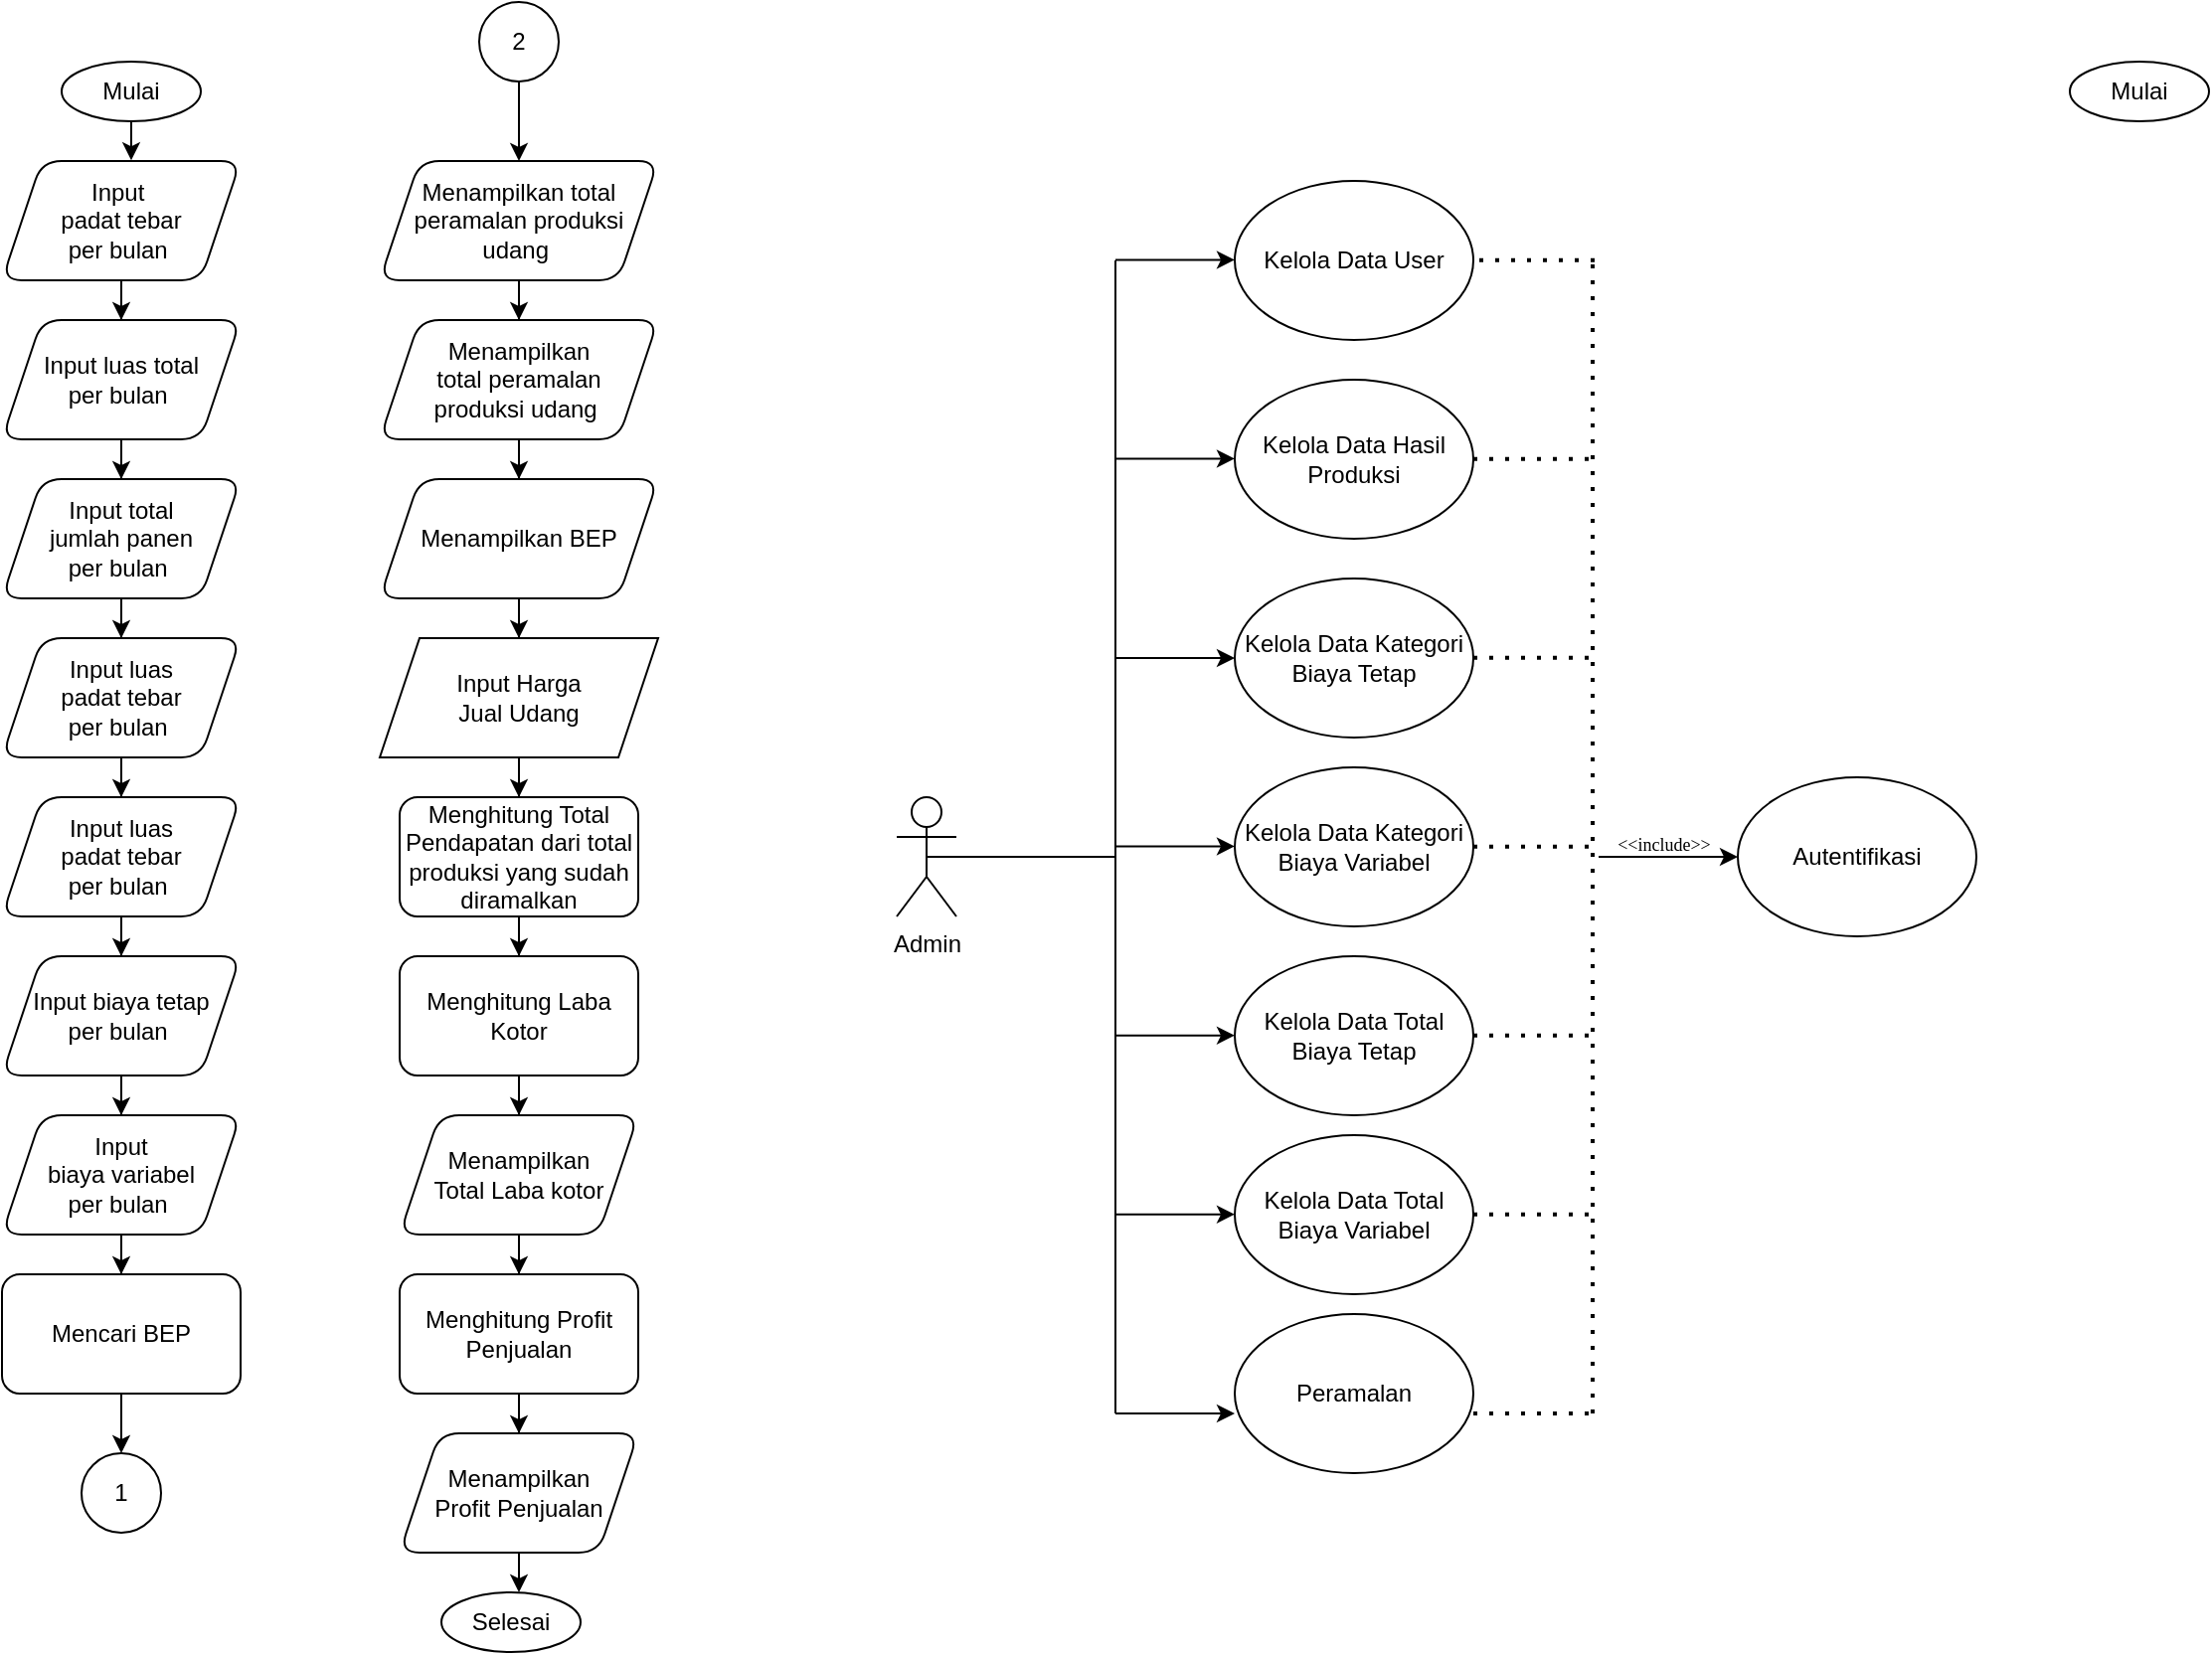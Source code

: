 <mxfile version="21.5.2" type="github">
  <diagram name="Page-1" id="ShFIhhemz_dtFN3ZtkvF">
    <mxGraphModel dx="2607" dy="1447" grid="1" gridSize="10" guides="1" tooltips="1" connect="1" arrows="1" fold="1" page="1" pageScale="1" pageWidth="1200" pageHeight="1600" math="0" shadow="0">
      <root>
        <mxCell id="0" />
        <mxCell id="1" parent="0" />
        <mxCell id="190TMsD97yH74AC1V40D-47" value="" style="group" parent="1" vertex="1" connectable="0">
          <mxGeometry x="40" y="80" width="330" height="830" as="geometry" />
        </mxCell>
        <mxCell id="kRu6uW_Due6m5XEY9rZ7-1" value="Mulai" style="ellipse;whiteSpace=wrap;html=1;" parent="190TMsD97yH74AC1V40D-47" vertex="1">
          <mxGeometry x="30" y="30" width="70" height="30" as="geometry" />
        </mxCell>
        <mxCell id="kRu6uW_Due6m5XEY9rZ7-3" value="Input&amp;nbsp;&lt;br&gt;padat tebar &lt;br&gt;per bulan&amp;nbsp;" style="shape=parallelogram;perimeter=parallelogramPerimeter;whiteSpace=wrap;html=1;fixedSize=1;rounded=1;" parent="190TMsD97yH74AC1V40D-47" vertex="1">
          <mxGeometry y="80" width="120" height="60" as="geometry" />
        </mxCell>
        <mxCell id="kRu6uW_Due6m5XEY9rZ7-4" style="edgeStyle=orthogonalEdgeStyle;rounded=0;orthogonalLoop=1;jettySize=auto;html=1;entryX=0.542;entryY=-0.007;entryDx=0;entryDy=0;entryPerimeter=0;" parent="190TMsD97yH74AC1V40D-47" source="kRu6uW_Due6m5XEY9rZ7-1" target="kRu6uW_Due6m5XEY9rZ7-3" edge="1">
          <mxGeometry relative="1" as="geometry">
            <Array as="points">
              <mxPoint x="65" y="80" />
            </Array>
          </mxGeometry>
        </mxCell>
        <mxCell id="kRu6uW_Due6m5XEY9rZ7-6" value="Input luas total&lt;br style=&quot;border-color: var(--border-color);&quot;&gt;per bulan&amp;nbsp;" style="shape=parallelogram;perimeter=parallelogramPerimeter;whiteSpace=wrap;html=1;fixedSize=1;rounded=1;" parent="190TMsD97yH74AC1V40D-47" vertex="1">
          <mxGeometry y="160" width="120" height="60" as="geometry" />
        </mxCell>
        <mxCell id="kRu6uW_Due6m5XEY9rZ7-7" value="" style="edgeStyle=orthogonalEdgeStyle;rounded=0;orthogonalLoop=1;jettySize=auto;html=1;" parent="190TMsD97yH74AC1V40D-47" source="kRu6uW_Due6m5XEY9rZ7-3" target="kRu6uW_Due6m5XEY9rZ7-6" edge="1">
          <mxGeometry relative="1" as="geometry" />
        </mxCell>
        <mxCell id="kRu6uW_Due6m5XEY9rZ7-9" value="Input total &lt;br&gt;jumlah panen&lt;br style=&quot;border-color: var(--border-color);&quot;&gt;per bulan&amp;nbsp;" style="shape=parallelogram;perimeter=parallelogramPerimeter;whiteSpace=wrap;html=1;fixedSize=1;rounded=1;" parent="190TMsD97yH74AC1V40D-47" vertex="1">
          <mxGeometry y="240" width="120" height="60" as="geometry" />
        </mxCell>
        <mxCell id="kRu6uW_Due6m5XEY9rZ7-10" value="" style="edgeStyle=orthogonalEdgeStyle;rounded=0;orthogonalLoop=1;jettySize=auto;html=1;" parent="190TMsD97yH74AC1V40D-47" source="kRu6uW_Due6m5XEY9rZ7-6" target="kRu6uW_Due6m5XEY9rZ7-9" edge="1">
          <mxGeometry relative="1" as="geometry" />
        </mxCell>
        <mxCell id="kRu6uW_Due6m5XEY9rZ7-11" value="Input luas&lt;br style=&quot;border-color: var(--border-color);&quot;&gt;padat tebar&lt;br style=&quot;border-color: var(--border-color);&quot;&gt;per bulan&amp;nbsp;" style="shape=parallelogram;perimeter=parallelogramPerimeter;whiteSpace=wrap;html=1;fixedSize=1;rounded=1;" parent="190TMsD97yH74AC1V40D-47" vertex="1">
          <mxGeometry y="320" width="120" height="60" as="geometry" />
        </mxCell>
        <mxCell id="kRu6uW_Due6m5XEY9rZ7-12" value="" style="edgeStyle=orthogonalEdgeStyle;rounded=0;orthogonalLoop=1;jettySize=auto;html=1;" parent="190TMsD97yH74AC1V40D-47" source="kRu6uW_Due6m5XEY9rZ7-9" target="kRu6uW_Due6m5XEY9rZ7-11" edge="1">
          <mxGeometry relative="1" as="geometry" />
        </mxCell>
        <mxCell id="190TMsD97yH74AC1V40D-1" value="Input luas&lt;br style=&quot;border-color: var(--border-color);&quot;&gt;padat tebar&lt;br style=&quot;border-color: var(--border-color);&quot;&gt;per bulan&amp;nbsp;" style="shape=parallelogram;perimeter=parallelogramPerimeter;whiteSpace=wrap;html=1;fixedSize=1;rounded=1;" parent="190TMsD97yH74AC1V40D-47" vertex="1">
          <mxGeometry y="400" width="120" height="60" as="geometry" />
        </mxCell>
        <mxCell id="190TMsD97yH74AC1V40D-2" value="" style="edgeStyle=orthogonalEdgeStyle;rounded=0;orthogonalLoop=1;jettySize=auto;html=1;" parent="190TMsD97yH74AC1V40D-47" source="kRu6uW_Due6m5XEY9rZ7-11" target="190TMsD97yH74AC1V40D-1" edge="1">
          <mxGeometry relative="1" as="geometry" />
        </mxCell>
        <mxCell id="190TMsD97yH74AC1V40D-3" value="Input biaya tetap&lt;br style=&quot;border-color: var(--border-color);&quot;&gt;per bulan&amp;nbsp;" style="shape=parallelogram;perimeter=parallelogramPerimeter;whiteSpace=wrap;html=1;fixedSize=1;rounded=1;" parent="190TMsD97yH74AC1V40D-47" vertex="1">
          <mxGeometry y="480" width="120" height="60" as="geometry" />
        </mxCell>
        <mxCell id="190TMsD97yH74AC1V40D-4" value="" style="edgeStyle=orthogonalEdgeStyle;rounded=0;orthogonalLoop=1;jettySize=auto;html=1;" parent="190TMsD97yH74AC1V40D-47" source="190TMsD97yH74AC1V40D-1" target="190TMsD97yH74AC1V40D-3" edge="1">
          <mxGeometry relative="1" as="geometry" />
        </mxCell>
        <mxCell id="190TMsD97yH74AC1V40D-5" value="Input &lt;br&gt;biaya variabel&lt;br&gt;per bulan&amp;nbsp;" style="shape=parallelogram;perimeter=parallelogramPerimeter;whiteSpace=wrap;html=1;fixedSize=1;rounded=1;" parent="190TMsD97yH74AC1V40D-47" vertex="1">
          <mxGeometry y="560" width="120" height="60" as="geometry" />
        </mxCell>
        <mxCell id="190TMsD97yH74AC1V40D-6" value="" style="edgeStyle=orthogonalEdgeStyle;rounded=0;orthogonalLoop=1;jettySize=auto;html=1;" parent="190TMsD97yH74AC1V40D-47" source="190TMsD97yH74AC1V40D-3" target="190TMsD97yH74AC1V40D-5" edge="1">
          <mxGeometry relative="1" as="geometry" />
        </mxCell>
        <mxCell id="190TMsD97yH74AC1V40D-7" value="Mencari BEP" style="rounded=1;whiteSpace=wrap;html=1;" parent="190TMsD97yH74AC1V40D-47" vertex="1">
          <mxGeometry y="640" width="120" height="60" as="geometry" />
        </mxCell>
        <mxCell id="190TMsD97yH74AC1V40D-8" value="" style="edgeStyle=orthogonalEdgeStyle;rounded=0;orthogonalLoop=1;jettySize=auto;html=1;" parent="190TMsD97yH74AC1V40D-47" source="190TMsD97yH74AC1V40D-5" target="190TMsD97yH74AC1V40D-7" edge="1">
          <mxGeometry relative="1" as="geometry" />
        </mxCell>
        <mxCell id="190TMsD97yH74AC1V40D-9" value="1" style="ellipse;whiteSpace=wrap;html=1;rounded=1;" parent="190TMsD97yH74AC1V40D-47" vertex="1">
          <mxGeometry x="40" y="730" width="40" height="40" as="geometry" />
        </mxCell>
        <mxCell id="190TMsD97yH74AC1V40D-10" value="" style="edgeStyle=orthogonalEdgeStyle;rounded=0;orthogonalLoop=1;jettySize=auto;html=1;" parent="190TMsD97yH74AC1V40D-47" source="190TMsD97yH74AC1V40D-7" target="190TMsD97yH74AC1V40D-9" edge="1">
          <mxGeometry relative="1" as="geometry" />
        </mxCell>
        <mxCell id="190TMsD97yH74AC1V40D-12" value="2" style="ellipse;whiteSpace=wrap;html=1;rounded=1;" parent="190TMsD97yH74AC1V40D-47" vertex="1">
          <mxGeometry x="240" width="40" height="40" as="geometry" />
        </mxCell>
        <mxCell id="190TMsD97yH74AC1V40D-13" value="Menampilkan total peramalan produksi udang&amp;nbsp;" style="shape=parallelogram;perimeter=parallelogramPerimeter;whiteSpace=wrap;html=1;fixedSize=1;rounded=1;" parent="190TMsD97yH74AC1V40D-47" vertex="1">
          <mxGeometry x="190" y="80" width="140" height="60" as="geometry" />
        </mxCell>
        <mxCell id="190TMsD97yH74AC1V40D-15" style="edgeStyle=orthogonalEdgeStyle;rounded=0;orthogonalLoop=1;jettySize=auto;html=1;entryX=0.5;entryY=0;entryDx=0;entryDy=0;" parent="190TMsD97yH74AC1V40D-47" source="190TMsD97yH74AC1V40D-12" target="190TMsD97yH74AC1V40D-13" edge="1">
          <mxGeometry relative="1" as="geometry">
            <Array as="points" />
          </mxGeometry>
        </mxCell>
        <mxCell id="190TMsD97yH74AC1V40D-17" value="Menampilkan &lt;br&gt;total peramalan &lt;br&gt;produksi udang&amp;nbsp;" style="shape=parallelogram;perimeter=parallelogramPerimeter;whiteSpace=wrap;html=1;fixedSize=1;rounded=1;" parent="190TMsD97yH74AC1V40D-47" vertex="1">
          <mxGeometry x="190" y="160" width="140" height="60" as="geometry" />
        </mxCell>
        <mxCell id="190TMsD97yH74AC1V40D-18" value="" style="edgeStyle=orthogonalEdgeStyle;rounded=0;orthogonalLoop=1;jettySize=auto;html=1;" parent="190TMsD97yH74AC1V40D-47" source="190TMsD97yH74AC1V40D-13" target="190TMsD97yH74AC1V40D-17" edge="1">
          <mxGeometry relative="1" as="geometry" />
        </mxCell>
        <mxCell id="190TMsD97yH74AC1V40D-19" value="Menampilkan BEP" style="shape=parallelogram;perimeter=parallelogramPerimeter;whiteSpace=wrap;html=1;fixedSize=1;rounded=1;" parent="190TMsD97yH74AC1V40D-47" vertex="1">
          <mxGeometry x="190" y="240" width="140" height="60" as="geometry" />
        </mxCell>
        <mxCell id="190TMsD97yH74AC1V40D-20" value="" style="edgeStyle=orthogonalEdgeStyle;rounded=0;orthogonalLoop=1;jettySize=auto;html=1;" parent="190TMsD97yH74AC1V40D-47" source="190TMsD97yH74AC1V40D-17" target="190TMsD97yH74AC1V40D-19" edge="1">
          <mxGeometry relative="1" as="geometry" />
        </mxCell>
        <mxCell id="190TMsD97yH74AC1V40D-21" value="Input Harga &lt;br&gt;Jual Udang" style="shape=parallelogram;perimeter=parallelogramPerimeter;whiteSpace=wrap;html=1;fixedSize=1;" parent="190TMsD97yH74AC1V40D-47" vertex="1">
          <mxGeometry x="190" y="320" width="140" height="60" as="geometry" />
        </mxCell>
        <mxCell id="190TMsD97yH74AC1V40D-22" value="" style="edgeStyle=orthogonalEdgeStyle;rounded=0;orthogonalLoop=1;jettySize=auto;html=1;" parent="190TMsD97yH74AC1V40D-47" source="190TMsD97yH74AC1V40D-19" target="190TMsD97yH74AC1V40D-21" edge="1">
          <mxGeometry relative="1" as="geometry" />
        </mxCell>
        <mxCell id="190TMsD97yH74AC1V40D-25" value="Menghitung Total Pendapatan dari total produksi yang sudah diramalkan" style="rounded=1;whiteSpace=wrap;html=1;" parent="190TMsD97yH74AC1V40D-47" vertex="1">
          <mxGeometry x="200" y="400" width="120" height="60" as="geometry" />
        </mxCell>
        <mxCell id="190TMsD97yH74AC1V40D-26" value="" style="edgeStyle=orthogonalEdgeStyle;rounded=0;orthogonalLoop=1;jettySize=auto;html=1;" parent="190TMsD97yH74AC1V40D-47" source="190TMsD97yH74AC1V40D-21" target="190TMsD97yH74AC1V40D-25" edge="1">
          <mxGeometry relative="1" as="geometry" />
        </mxCell>
        <mxCell id="190TMsD97yH74AC1V40D-27" value="Menghitung Laba Kotor" style="rounded=1;whiteSpace=wrap;html=1;" parent="190TMsD97yH74AC1V40D-47" vertex="1">
          <mxGeometry x="200" y="480" width="120" height="60" as="geometry" />
        </mxCell>
        <mxCell id="190TMsD97yH74AC1V40D-28" value="" style="edgeStyle=orthogonalEdgeStyle;rounded=0;orthogonalLoop=1;jettySize=auto;html=1;" parent="190TMsD97yH74AC1V40D-47" source="190TMsD97yH74AC1V40D-25" target="190TMsD97yH74AC1V40D-27" edge="1">
          <mxGeometry relative="1" as="geometry" />
        </mxCell>
        <mxCell id="190TMsD97yH74AC1V40D-36" value="Menampilkan &lt;br&gt;Total Laba kotor" style="shape=parallelogram;perimeter=parallelogramPerimeter;whiteSpace=wrap;html=1;fixedSize=1;rounded=1;" parent="190TMsD97yH74AC1V40D-47" vertex="1">
          <mxGeometry x="200" y="560" width="120" height="60" as="geometry" />
        </mxCell>
        <mxCell id="190TMsD97yH74AC1V40D-37" style="edgeStyle=orthogonalEdgeStyle;rounded=0;orthogonalLoop=1;jettySize=auto;html=1;entryX=0.5;entryY=0;entryDx=0;entryDy=0;" parent="190TMsD97yH74AC1V40D-47" source="190TMsD97yH74AC1V40D-27" target="190TMsD97yH74AC1V40D-36" edge="1">
          <mxGeometry relative="1" as="geometry" />
        </mxCell>
        <mxCell id="190TMsD97yH74AC1V40D-40" value="Menghitung Profit Penjualan" style="rounded=1;whiteSpace=wrap;html=1;" parent="190TMsD97yH74AC1V40D-47" vertex="1">
          <mxGeometry x="200" y="640" width="120" height="60" as="geometry" />
        </mxCell>
        <mxCell id="190TMsD97yH74AC1V40D-41" style="edgeStyle=orthogonalEdgeStyle;rounded=0;orthogonalLoop=1;jettySize=auto;html=1;entryX=0.5;entryY=0;entryDx=0;entryDy=0;" parent="190TMsD97yH74AC1V40D-47" source="190TMsD97yH74AC1V40D-36" target="190TMsD97yH74AC1V40D-40" edge="1">
          <mxGeometry relative="1" as="geometry" />
        </mxCell>
        <mxCell id="190TMsD97yH74AC1V40D-46" style="edgeStyle=orthogonalEdgeStyle;rounded=0;orthogonalLoop=1;jettySize=auto;html=1;" parent="190TMsD97yH74AC1V40D-47" source="190TMsD97yH74AC1V40D-42" edge="1">
          <mxGeometry relative="1" as="geometry">
            <mxPoint x="260" y="800" as="targetPoint" />
            <Array as="points">
              <mxPoint x="260" y="780" />
              <mxPoint x="260" y="780" />
            </Array>
          </mxGeometry>
        </mxCell>
        <mxCell id="190TMsD97yH74AC1V40D-42" value="Menampilkan &lt;br&gt;Profit Penjualan" style="shape=parallelogram;perimeter=parallelogramPerimeter;whiteSpace=wrap;html=1;fixedSize=1;rounded=1;" parent="190TMsD97yH74AC1V40D-47" vertex="1">
          <mxGeometry x="200" y="720" width="120" height="60" as="geometry" />
        </mxCell>
        <mxCell id="190TMsD97yH74AC1V40D-43" value="" style="edgeStyle=orthogonalEdgeStyle;rounded=0;orthogonalLoop=1;jettySize=auto;html=1;" parent="190TMsD97yH74AC1V40D-47" source="190TMsD97yH74AC1V40D-40" target="190TMsD97yH74AC1V40D-42" edge="1">
          <mxGeometry relative="1" as="geometry" />
        </mxCell>
        <mxCell id="190TMsD97yH74AC1V40D-45" value="Selesai" style="ellipse;whiteSpace=wrap;html=1;" parent="190TMsD97yH74AC1V40D-47" vertex="1">
          <mxGeometry x="221" y="800" width="70" height="30" as="geometry" />
        </mxCell>
        <mxCell id="5BkFYfeihvShyOH6EP3Q-36" value="" style="group" parent="1" vertex="1" connectable="0">
          <mxGeometry x="490" y="170" width="543" height="650" as="geometry" />
        </mxCell>
        <mxCell id="5BkFYfeihvShyOH6EP3Q-28" value="" style="group" parent="5BkFYfeihvShyOH6EP3Q-36" vertex="1" connectable="0">
          <mxGeometry x="110" width="243" height="650" as="geometry" />
        </mxCell>
        <mxCell id="5BkFYfeihvShyOH6EP3Q-1" value="Kelola Data User" style="ellipse;whiteSpace=wrap;html=1;" parent="5BkFYfeihvShyOH6EP3Q-28" vertex="1">
          <mxGeometry x="60" width="120" height="80" as="geometry" />
        </mxCell>
        <mxCell id="5BkFYfeihvShyOH6EP3Q-4" value="Kelola Data Hasil Produksi" style="ellipse;whiteSpace=wrap;html=1;" parent="5BkFYfeihvShyOH6EP3Q-28" vertex="1">
          <mxGeometry x="60" y="100" width="120" height="80" as="geometry" />
        </mxCell>
        <mxCell id="5BkFYfeihvShyOH6EP3Q-5" value="Kelola Data Kategori Biaya Tetap" style="ellipse;whiteSpace=wrap;html=1;" parent="5BkFYfeihvShyOH6EP3Q-28" vertex="1">
          <mxGeometry x="60" y="200" width="120" height="80" as="geometry" />
        </mxCell>
        <mxCell id="5BkFYfeihvShyOH6EP3Q-6" value="Kelola Data Kategori Biaya Variabel" style="ellipse;whiteSpace=wrap;html=1;" parent="5BkFYfeihvShyOH6EP3Q-28" vertex="1">
          <mxGeometry x="60" y="295" width="120" height="80" as="geometry" />
        </mxCell>
        <mxCell id="5BkFYfeihvShyOH6EP3Q-7" value="Kelola Data Total Biaya Tetap" style="ellipse;whiteSpace=wrap;html=1;" parent="5BkFYfeihvShyOH6EP3Q-28" vertex="1">
          <mxGeometry x="60" y="390" width="120" height="80" as="geometry" />
        </mxCell>
        <mxCell id="5BkFYfeihvShyOH6EP3Q-8" value="Kelola Data Total Biaya Variabel" style="ellipse;whiteSpace=wrap;html=1;" parent="5BkFYfeihvShyOH6EP3Q-28" vertex="1">
          <mxGeometry x="60" y="480" width="120" height="80" as="geometry" />
        </mxCell>
        <mxCell id="5BkFYfeihvShyOH6EP3Q-9" value="Peramalan" style="ellipse;whiteSpace=wrap;html=1;" parent="5BkFYfeihvShyOH6EP3Q-28" vertex="1">
          <mxGeometry x="60" y="570" width="120" height="80" as="geometry" />
        </mxCell>
        <mxCell id="5BkFYfeihvShyOH6EP3Q-10" value="" style="endArrow=none;html=1;rounded=0;" parent="5BkFYfeihvShyOH6EP3Q-28" edge="1">
          <mxGeometry width="50" height="50" relative="1" as="geometry">
            <mxPoint y="620" as="sourcePoint" />
            <mxPoint y="40" as="targetPoint" />
            <Array as="points" />
          </mxGeometry>
        </mxCell>
        <mxCell id="5BkFYfeihvShyOH6EP3Q-13" value="" style="endArrow=classic;html=1;rounded=0;entryX=0;entryY=0.625;entryDx=0;entryDy=0;entryPerimeter=0;" parent="5BkFYfeihvShyOH6EP3Q-28" target="5BkFYfeihvShyOH6EP3Q-9" edge="1">
          <mxGeometry width="50" height="50" relative="1" as="geometry">
            <mxPoint y="620" as="sourcePoint" />
            <mxPoint x="50" y="610" as="targetPoint" />
          </mxGeometry>
        </mxCell>
        <mxCell id="5BkFYfeihvShyOH6EP3Q-14" value="" style="endArrow=classic;html=1;rounded=0;entryX=0;entryY=0.625;entryDx=0;entryDy=0;entryPerimeter=0;" parent="5BkFYfeihvShyOH6EP3Q-28" edge="1">
          <mxGeometry width="50" height="50" relative="1" as="geometry">
            <mxPoint y="519.85" as="sourcePoint" />
            <mxPoint x="60" y="519.85" as="targetPoint" />
          </mxGeometry>
        </mxCell>
        <mxCell id="5BkFYfeihvShyOH6EP3Q-15" value="" style="endArrow=classic;html=1;rounded=0;entryX=0;entryY=0.625;entryDx=0;entryDy=0;entryPerimeter=0;" parent="5BkFYfeihvShyOH6EP3Q-28" edge="1">
          <mxGeometry width="50" height="50" relative="1" as="geometry">
            <mxPoint y="429.85" as="sourcePoint" />
            <mxPoint x="60" y="429.85" as="targetPoint" />
          </mxGeometry>
        </mxCell>
        <mxCell id="5BkFYfeihvShyOH6EP3Q-16" value="" style="endArrow=classic;html=1;rounded=0;entryX=0;entryY=0.625;entryDx=0;entryDy=0;entryPerimeter=0;" parent="5BkFYfeihvShyOH6EP3Q-28" edge="1">
          <mxGeometry width="50" height="50" relative="1" as="geometry">
            <mxPoint y="334.74" as="sourcePoint" />
            <mxPoint x="60" y="334.74" as="targetPoint" />
          </mxGeometry>
        </mxCell>
        <mxCell id="5BkFYfeihvShyOH6EP3Q-17" value="" style="endArrow=classic;html=1;rounded=0;entryX=0;entryY=0.625;entryDx=0;entryDy=0;entryPerimeter=0;" parent="5BkFYfeihvShyOH6EP3Q-28" edge="1">
          <mxGeometry width="50" height="50" relative="1" as="geometry">
            <mxPoint y="240" as="sourcePoint" />
            <mxPoint x="60" y="240" as="targetPoint" />
          </mxGeometry>
        </mxCell>
        <mxCell id="5BkFYfeihvShyOH6EP3Q-18" value="" style="endArrow=classic;html=1;rounded=0;entryX=0;entryY=0.625;entryDx=0;entryDy=0;entryPerimeter=0;" parent="5BkFYfeihvShyOH6EP3Q-28" edge="1">
          <mxGeometry width="50" height="50" relative="1" as="geometry">
            <mxPoint y="139.74" as="sourcePoint" />
            <mxPoint x="60" y="139.74" as="targetPoint" />
          </mxGeometry>
        </mxCell>
        <mxCell id="5BkFYfeihvShyOH6EP3Q-19" value="" style="endArrow=classic;html=1;rounded=0;entryX=0;entryY=0.625;entryDx=0;entryDy=0;entryPerimeter=0;" parent="5BkFYfeihvShyOH6EP3Q-28" edge="1">
          <mxGeometry width="50" height="50" relative="1" as="geometry">
            <mxPoint y="39.74" as="sourcePoint" />
            <mxPoint x="60" y="39.74" as="targetPoint" />
          </mxGeometry>
        </mxCell>
        <mxCell id="5BkFYfeihvShyOH6EP3Q-20" value="" style="endArrow=none;dashed=1;html=1;dashPattern=1 3;strokeWidth=2;rounded=0;" parent="5BkFYfeihvShyOH6EP3Q-28" edge="1">
          <mxGeometry width="50" height="50" relative="1" as="geometry">
            <mxPoint x="240" y="620" as="sourcePoint" />
            <mxPoint x="240" y="40" as="targetPoint" />
          </mxGeometry>
        </mxCell>
        <mxCell id="5BkFYfeihvShyOH6EP3Q-21" value="" style="endArrow=none;dashed=1;html=1;dashPattern=1 3;strokeWidth=2;rounded=0;" parent="5BkFYfeihvShyOH6EP3Q-28" edge="1">
          <mxGeometry width="50" height="50" relative="1" as="geometry">
            <mxPoint x="183" y="39.88" as="sourcePoint" />
            <mxPoint x="243" y="39.88" as="targetPoint" />
          </mxGeometry>
        </mxCell>
        <mxCell id="5BkFYfeihvShyOH6EP3Q-22" value="" style="endArrow=none;dashed=1;html=1;dashPattern=1 3;strokeWidth=2;rounded=0;" parent="5BkFYfeihvShyOH6EP3Q-28" edge="1">
          <mxGeometry width="50" height="50" relative="1" as="geometry">
            <mxPoint x="180" y="139.88" as="sourcePoint" />
            <mxPoint x="240" y="139.88" as="targetPoint" />
          </mxGeometry>
        </mxCell>
        <mxCell id="5BkFYfeihvShyOH6EP3Q-23" value="" style="endArrow=none;dashed=1;html=1;dashPattern=1 3;strokeWidth=2;rounded=0;" parent="5BkFYfeihvShyOH6EP3Q-28" edge="1">
          <mxGeometry width="50" height="50" relative="1" as="geometry">
            <mxPoint x="180" y="239.88" as="sourcePoint" />
            <mxPoint x="240" y="239.88" as="targetPoint" />
          </mxGeometry>
        </mxCell>
        <mxCell id="5BkFYfeihvShyOH6EP3Q-24" value="" style="endArrow=none;dashed=1;html=1;dashPattern=1 3;strokeWidth=2;rounded=0;" parent="5BkFYfeihvShyOH6EP3Q-28" edge="1">
          <mxGeometry width="50" height="50" relative="1" as="geometry">
            <mxPoint x="180" y="334.82" as="sourcePoint" />
            <mxPoint x="240" y="334.82" as="targetPoint" />
          </mxGeometry>
        </mxCell>
        <mxCell id="5BkFYfeihvShyOH6EP3Q-25" value="" style="endArrow=none;dashed=1;html=1;dashPattern=1 3;strokeWidth=2;rounded=0;" parent="5BkFYfeihvShyOH6EP3Q-28" edge="1">
          <mxGeometry width="50" height="50" relative="1" as="geometry">
            <mxPoint x="180" y="429.82" as="sourcePoint" />
            <mxPoint x="240" y="429.82" as="targetPoint" />
          </mxGeometry>
        </mxCell>
        <mxCell id="5BkFYfeihvShyOH6EP3Q-26" value="" style="endArrow=none;dashed=1;html=1;dashPattern=1 3;strokeWidth=2;rounded=0;" parent="5BkFYfeihvShyOH6EP3Q-28" edge="1">
          <mxGeometry width="50" height="50" relative="1" as="geometry">
            <mxPoint x="180" y="519.82" as="sourcePoint" />
            <mxPoint x="240" y="519.82" as="targetPoint" />
          </mxGeometry>
        </mxCell>
        <mxCell id="5BkFYfeihvShyOH6EP3Q-27" value="" style="endArrow=none;dashed=1;html=1;dashPattern=1 3;strokeWidth=2;rounded=0;" parent="5BkFYfeihvShyOH6EP3Q-28" edge="1">
          <mxGeometry width="50" height="50" relative="1" as="geometry">
            <mxPoint x="180" y="620" as="sourcePoint" />
            <mxPoint x="240" y="620" as="targetPoint" />
          </mxGeometry>
        </mxCell>
        <mxCell id="5BkFYfeihvShyOH6EP3Q-29" value="" style="endArrow=classic;html=1;rounded=0;entryX=0;entryY=0.5;entryDx=0;entryDy=0;" parent="5BkFYfeihvShyOH6EP3Q-36" target="5BkFYfeihvShyOH6EP3Q-30" edge="1">
          <mxGeometry width="50" height="50" relative="1" as="geometry">
            <mxPoint x="353" y="340" as="sourcePoint" />
            <mxPoint x="406" y="315" as="targetPoint" />
          </mxGeometry>
        </mxCell>
        <mxCell id="5BkFYfeihvShyOH6EP3Q-30" value="Autentifikasi" style="ellipse;whiteSpace=wrap;html=1;" parent="5BkFYfeihvShyOH6EP3Q-36" vertex="1">
          <mxGeometry x="423" y="300" width="120" height="80" as="geometry" />
        </mxCell>
        <mxCell id="5BkFYfeihvShyOH6EP3Q-32" value="&lt;font face=&quot;Times New Roman&quot; style=&quot;font-size: 9px;&quot;&gt;&amp;lt;&amp;lt;include&amp;gt;&amp;gt;&lt;/font&gt;" style="text;html=1;strokeColor=none;fillColor=none;align=center;verticalAlign=middle;whiteSpace=wrap;rounded=0;" parent="5BkFYfeihvShyOH6EP3Q-36" vertex="1">
          <mxGeometry x="356" y="318" width="60" height="30" as="geometry" />
        </mxCell>
        <mxCell id="5BkFYfeihvShyOH6EP3Q-33" value="Admin" style="shape=umlActor;verticalLabelPosition=bottom;verticalAlign=top;html=1;outlineConnect=0;" parent="5BkFYfeihvShyOH6EP3Q-36" vertex="1">
          <mxGeometry y="310" width="30" height="60" as="geometry" />
        </mxCell>
        <mxCell id="5BkFYfeihvShyOH6EP3Q-35" value="" style="endArrow=none;html=1;rounded=0;exitX=0.5;exitY=0.5;exitDx=0;exitDy=0;exitPerimeter=0;" parent="5BkFYfeihvShyOH6EP3Q-36" source="5BkFYfeihvShyOH6EP3Q-33" edge="1">
          <mxGeometry width="50" height="50" relative="1" as="geometry">
            <mxPoint x="60" y="390" as="sourcePoint" />
            <mxPoint x="110" y="340" as="targetPoint" />
          </mxGeometry>
        </mxCell>
        <mxCell id="FD4w6UwF-v3kYHIpg0c4-1" value="Mulai" style="ellipse;whiteSpace=wrap;html=1;" vertex="1" parent="1">
          <mxGeometry x="1080" y="110" width="70" height="30" as="geometry" />
        </mxCell>
      </root>
    </mxGraphModel>
  </diagram>
</mxfile>
